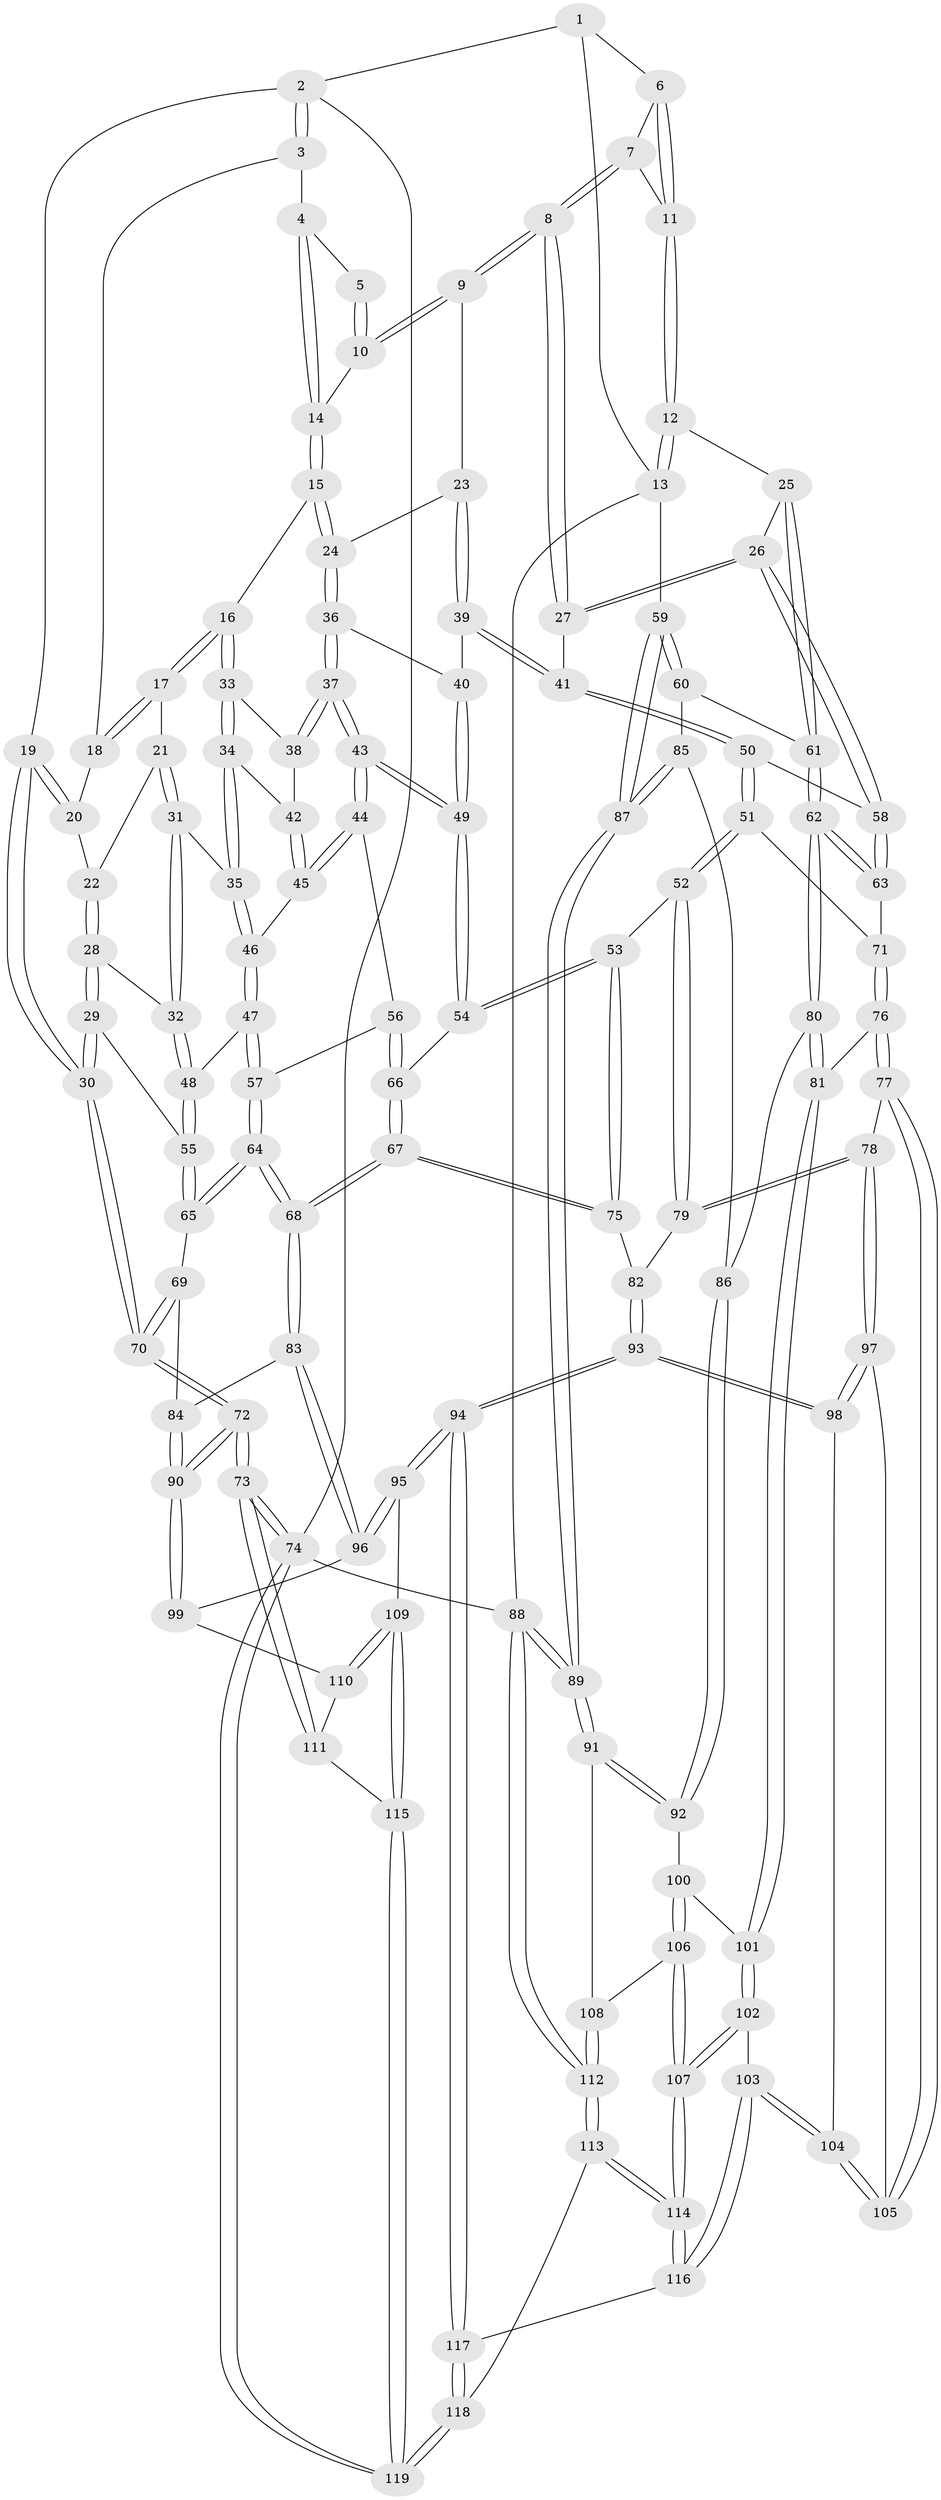 // coarse degree distribution, {3: 0.11267605633802817, 6: 0.08450704225352113, 4: 0.4225352112676056, 2: 0.014084507042253521, 5: 0.36619718309859156}
// Generated by graph-tools (version 1.1) at 2025/52/02/27/25 19:52:41]
// undirected, 119 vertices, 294 edges
graph export_dot {
graph [start="1"]
  node [color=gray90,style=filled];
  1 [pos="+0.780359150621774+0"];
  2 [pos="+0+0"];
  3 [pos="+0.1866084611824534+0"];
  4 [pos="+0.22493770381837103+0"];
  5 [pos="+0.6404651329356583+0"];
  6 [pos="+0.7995596651879595+0"];
  7 [pos="+0.702290025134992+0.14188322444016516"];
  8 [pos="+0.6146849136763642+0.1872376788168323"];
  9 [pos="+0.6037515576013193+0.17822722694060036"];
  10 [pos="+0.5679123736870846+0.09703036245766554"];
  11 [pos="+0.862586419572937+0.13052781006889558"];
  12 [pos="+0.9014204464276345+0.19394650073999356"];
  13 [pos="+1+0.2713829161190115"];
  14 [pos="+0.36714119337391854+0.11641134527873788"];
  15 [pos="+0.3604683015098034+0.14072932933811463"];
  16 [pos="+0.31118879336134697+0.18382499181651987"];
  17 [pos="+0.19699444992605636+0.16858765450678206"];
  18 [pos="+0.1795027535878298+0.08107253367531955"];
  19 [pos="+0+0.08430990211317542"];
  20 [pos="+0.10386029006854218+0.15018592065104097"];
  21 [pos="+0.16962192406888557+0.19925008291364857"];
  22 [pos="+0.16599340139553934+0.19953213616006754"];
  23 [pos="+0.5030481327534272+0.23455468616629271"];
  24 [pos="+0.43072436338457326+0.24068429851478548"];
  25 [pos="+0.7621473389833283+0.3002349072641614"];
  26 [pos="+0.7095841378676069+0.30141734919850677"];
  27 [pos="+0.6534352815782342+0.26444047105907853"];
  28 [pos="+0.03805954848176097+0.2682036551650117"];
  29 [pos="+0.019160423296615724+0.2689088764681169"];
  30 [pos="+0+0.19148355170368528"];
  31 [pos="+0.20464766853553742+0.28594463865269903"];
  32 [pos="+0.17067127986207184+0.3210302893327721"];
  33 [pos="+0.30637447207078283+0.20322825257847188"];
  34 [pos="+0.23242248062672483+0.28200056107731813"];
  35 [pos="+0.22591974910967727+0.28537578750151027"];
  36 [pos="+0.42336861330765246+0.26894442240028965"];
  37 [pos="+0.37643154499507536+0.32125636362453847"];
  38 [pos="+0.3301709880176126+0.28429598253552896"];
  39 [pos="+0.5057082918864925+0.3253036648745237"];
  40 [pos="+0.4759277158313777+0.32616494036185584"];
  41 [pos="+0.5502070180210809+0.3536508702627711"];
  42 [pos="+0.29730640815187687+0.30427357037456704"];
  43 [pos="+0.3733819604639018+0.40617423876911196"];
  44 [pos="+0.32998222743822453+0.3941451053819909"];
  45 [pos="+0.2872332716944032+0.36779951274994055"];
  46 [pos="+0.27664426406389486+0.3658139845496854"];
  47 [pos="+0.2173177181270707+0.3889318448292284"];
  48 [pos="+0.17133517076614488+0.3442332606256367"];
  49 [pos="+0.3908933315906159+0.4296084416331855"];
  50 [pos="+0.5417225712685958+0.4049397002137595"];
  51 [pos="+0.5155611057723914+0.45466996451799285"];
  52 [pos="+0.4744530524664679+0.46173512468409456"];
  53 [pos="+0.39577880529207976+0.44020431294482865"];
  54 [pos="+0.3916733939067009+0.43148231090452516"];
  55 [pos="+0.10967862730596868+0.41179176928129063"];
  56 [pos="+0.24947355139291216+0.4402317263235771"];
  57 [pos="+0.21530648707353978+0.41699651705689766"];
  58 [pos="+0.680409921971678+0.4088215593140895"];
  59 [pos="+1+0.38483398265282687"];
  60 [pos="+0.9702564077919396+0.4472332931503677"];
  61 [pos="+0.8476804783357429+0.44053453460138364"];
  62 [pos="+0.7109821405853098+0.5747538904749083"];
  63 [pos="+0.6808438783310408+0.4164681996878638"];
  64 [pos="+0.14198904448496602+0.48878650407653107"];
  65 [pos="+0.10020675697742318+0.46859089620860533"];
  66 [pos="+0.2533700869192343+0.45687709404052"];
  67 [pos="+0.2588331367040004+0.5932147910247338"];
  68 [pos="+0.23204274576126152+0.599466790329966"];
  69 [pos="+0.06282563830038655+0.4778026122237846"];
  70 [pos="+0+0.3908989687868003"];
  71 [pos="+0.530652595467565+0.46642797069459185"];
  72 [pos="+0+0.7638362505066969"];
  73 [pos="+0+0.8046730797617404"];
  74 [pos="+0+1"];
  75 [pos="+0.3003712064367624+0.5919937612121007"];
  76 [pos="+0.6700280200266543+0.6012428009876687"];
  77 [pos="+0.5452790292641005+0.6639361654607173"];
  78 [pos="+0.5138172874768864+0.6654788012192967"];
  79 [pos="+0.47101259810511875+0.631770639857355"];
  80 [pos="+0.7037016817977768+0.5951263124544827"];
  81 [pos="+0.6974670381739095+0.6012683215117145"];
  82 [pos="+0.31436390346354054+0.6032176046045309"];
  83 [pos="+0.2189377393540691+0.6149908068563917"];
  84 [pos="+0.042290959425535395+0.6071776864881598"];
  85 [pos="+0.9049585556290549+0.5747309755258717"];
  86 [pos="+0.8618505435796256+0.6109103693872828"];
  87 [pos="+1+0.7920768149009074"];
  88 [pos="+1+1"];
  89 [pos="+1+0.8259871919856542"];
  90 [pos="+0+0.6966274955450357"];
  91 [pos="+1+0.7908739185802185"];
  92 [pos="+0.938901285759709+0.7155084210262415"];
  93 [pos="+0.3844112420027946+0.8355516841351492"];
  94 [pos="+0.35370414135568584+0.8739171269419427"];
  95 [pos="+0.3021484219878276+0.8663533799715811"];
  96 [pos="+0.18280361415481733+0.7110335236627994"];
  97 [pos="+0.4205829960001967+0.7991530132097279"];
  98 [pos="+0.39386841408293966+0.8308364321475687"];
  99 [pos="+0.1511702553217882+0.726404051743279"];
  100 [pos="+0.7711068291388606+0.7027414099341843"];
  101 [pos="+0.7114655635379096+0.6478763582183792"];
  102 [pos="+0.6625940278916567+0.897889369243632"];
  103 [pos="+0.6549732736945606+0.8942575632821753"];
  104 [pos="+0.6157818717710156+0.8667538511705463"];
  105 [pos="+0.5750181759389862+0.7818041978706575"];
  106 [pos="+0.844777266439514+0.8304345000201659"];
  107 [pos="+0.7047916051175628+0.9569912741233236"];
  108 [pos="+0.8544269737272712+0.8284956968177446"];
  109 [pos="+0.23309124114680094+0.8966108864316461"];
  110 [pos="+0.12141880104812926+0.803313147562061"];
  111 [pos="+0.06111713435004253+0.8634910707172367"];
  112 [pos="+1+1"];
  113 [pos="+0.7518557677928652+1"];
  114 [pos="+0.7075758739052337+0.9884523259751529"];
  115 [pos="+0.15233467999561767+0.9550902333845447"];
  116 [pos="+0.4181878881529564+0.9530835575273078"];
  117 [pos="+0.38236868850421274+0.9571295102631558"];
  118 [pos="+0.39721509454003007+1"];
  119 [pos="+0.0589821165314271+1"];
  1 -- 2;
  1 -- 6;
  1 -- 13;
  2 -- 3;
  2 -- 3;
  2 -- 19;
  2 -- 74;
  3 -- 4;
  3 -- 18;
  4 -- 5;
  4 -- 14;
  4 -- 14;
  5 -- 10;
  5 -- 10;
  6 -- 7;
  6 -- 11;
  6 -- 11;
  7 -- 8;
  7 -- 8;
  7 -- 11;
  8 -- 9;
  8 -- 9;
  8 -- 27;
  8 -- 27;
  9 -- 10;
  9 -- 10;
  9 -- 23;
  10 -- 14;
  11 -- 12;
  11 -- 12;
  12 -- 13;
  12 -- 13;
  12 -- 25;
  13 -- 59;
  13 -- 88;
  14 -- 15;
  14 -- 15;
  15 -- 16;
  15 -- 24;
  15 -- 24;
  16 -- 17;
  16 -- 17;
  16 -- 33;
  16 -- 33;
  17 -- 18;
  17 -- 18;
  17 -- 21;
  18 -- 20;
  19 -- 20;
  19 -- 20;
  19 -- 30;
  19 -- 30;
  20 -- 22;
  21 -- 22;
  21 -- 31;
  21 -- 31;
  22 -- 28;
  22 -- 28;
  23 -- 24;
  23 -- 39;
  23 -- 39;
  24 -- 36;
  24 -- 36;
  25 -- 26;
  25 -- 61;
  25 -- 61;
  26 -- 27;
  26 -- 27;
  26 -- 58;
  26 -- 58;
  27 -- 41;
  28 -- 29;
  28 -- 29;
  28 -- 32;
  29 -- 30;
  29 -- 30;
  29 -- 55;
  30 -- 70;
  30 -- 70;
  31 -- 32;
  31 -- 32;
  31 -- 35;
  32 -- 48;
  32 -- 48;
  33 -- 34;
  33 -- 34;
  33 -- 38;
  34 -- 35;
  34 -- 35;
  34 -- 42;
  35 -- 46;
  35 -- 46;
  36 -- 37;
  36 -- 37;
  36 -- 40;
  37 -- 38;
  37 -- 38;
  37 -- 43;
  37 -- 43;
  38 -- 42;
  39 -- 40;
  39 -- 41;
  39 -- 41;
  40 -- 49;
  40 -- 49;
  41 -- 50;
  41 -- 50;
  42 -- 45;
  42 -- 45;
  43 -- 44;
  43 -- 44;
  43 -- 49;
  43 -- 49;
  44 -- 45;
  44 -- 45;
  44 -- 56;
  45 -- 46;
  46 -- 47;
  46 -- 47;
  47 -- 48;
  47 -- 57;
  47 -- 57;
  48 -- 55;
  48 -- 55;
  49 -- 54;
  49 -- 54;
  50 -- 51;
  50 -- 51;
  50 -- 58;
  51 -- 52;
  51 -- 52;
  51 -- 71;
  52 -- 53;
  52 -- 79;
  52 -- 79;
  53 -- 54;
  53 -- 54;
  53 -- 75;
  53 -- 75;
  54 -- 66;
  55 -- 65;
  55 -- 65;
  56 -- 57;
  56 -- 66;
  56 -- 66;
  57 -- 64;
  57 -- 64;
  58 -- 63;
  58 -- 63;
  59 -- 60;
  59 -- 60;
  59 -- 87;
  59 -- 87;
  60 -- 61;
  60 -- 85;
  61 -- 62;
  61 -- 62;
  62 -- 63;
  62 -- 63;
  62 -- 80;
  62 -- 80;
  63 -- 71;
  64 -- 65;
  64 -- 65;
  64 -- 68;
  64 -- 68;
  65 -- 69;
  66 -- 67;
  66 -- 67;
  67 -- 68;
  67 -- 68;
  67 -- 75;
  67 -- 75;
  68 -- 83;
  68 -- 83;
  69 -- 70;
  69 -- 70;
  69 -- 84;
  70 -- 72;
  70 -- 72;
  71 -- 76;
  71 -- 76;
  72 -- 73;
  72 -- 73;
  72 -- 90;
  72 -- 90;
  73 -- 74;
  73 -- 74;
  73 -- 111;
  73 -- 111;
  74 -- 119;
  74 -- 119;
  74 -- 88;
  75 -- 82;
  76 -- 77;
  76 -- 77;
  76 -- 81;
  77 -- 78;
  77 -- 105;
  77 -- 105;
  78 -- 79;
  78 -- 79;
  78 -- 97;
  78 -- 97;
  79 -- 82;
  80 -- 81;
  80 -- 81;
  80 -- 86;
  81 -- 101;
  81 -- 101;
  82 -- 93;
  82 -- 93;
  83 -- 84;
  83 -- 96;
  83 -- 96;
  84 -- 90;
  84 -- 90;
  85 -- 86;
  85 -- 87;
  85 -- 87;
  86 -- 92;
  86 -- 92;
  87 -- 89;
  87 -- 89;
  88 -- 89;
  88 -- 89;
  88 -- 112;
  88 -- 112;
  89 -- 91;
  89 -- 91;
  90 -- 99;
  90 -- 99;
  91 -- 92;
  91 -- 92;
  91 -- 108;
  92 -- 100;
  93 -- 94;
  93 -- 94;
  93 -- 98;
  93 -- 98;
  94 -- 95;
  94 -- 95;
  94 -- 117;
  94 -- 117;
  95 -- 96;
  95 -- 96;
  95 -- 109;
  96 -- 99;
  97 -- 98;
  97 -- 98;
  97 -- 105;
  98 -- 104;
  99 -- 110;
  100 -- 101;
  100 -- 106;
  100 -- 106;
  101 -- 102;
  101 -- 102;
  102 -- 103;
  102 -- 107;
  102 -- 107;
  103 -- 104;
  103 -- 104;
  103 -- 116;
  103 -- 116;
  104 -- 105;
  104 -- 105;
  106 -- 107;
  106 -- 107;
  106 -- 108;
  107 -- 114;
  107 -- 114;
  108 -- 112;
  108 -- 112;
  109 -- 110;
  109 -- 110;
  109 -- 115;
  109 -- 115;
  110 -- 111;
  111 -- 115;
  112 -- 113;
  112 -- 113;
  113 -- 114;
  113 -- 114;
  113 -- 118;
  114 -- 116;
  114 -- 116;
  115 -- 119;
  115 -- 119;
  116 -- 117;
  117 -- 118;
  117 -- 118;
  118 -- 119;
  118 -- 119;
}
